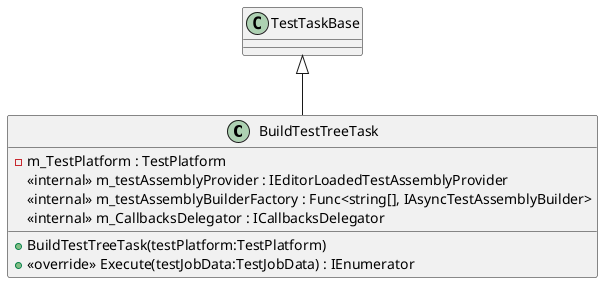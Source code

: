 @startuml
class BuildTestTreeTask {
    - m_TestPlatform : TestPlatform
    + BuildTestTreeTask(testPlatform:TestPlatform)
    <<internal>> m_testAssemblyProvider : IEditorLoadedTestAssemblyProvider
    <<internal>> m_testAssemblyBuilderFactory : Func<string[], IAsyncTestAssemblyBuilder>
    <<internal>> m_CallbacksDelegator : ICallbacksDelegator
    + <<override>> Execute(testJobData:TestJobData) : IEnumerator
}
TestTaskBase <|-- BuildTestTreeTask
@enduml

